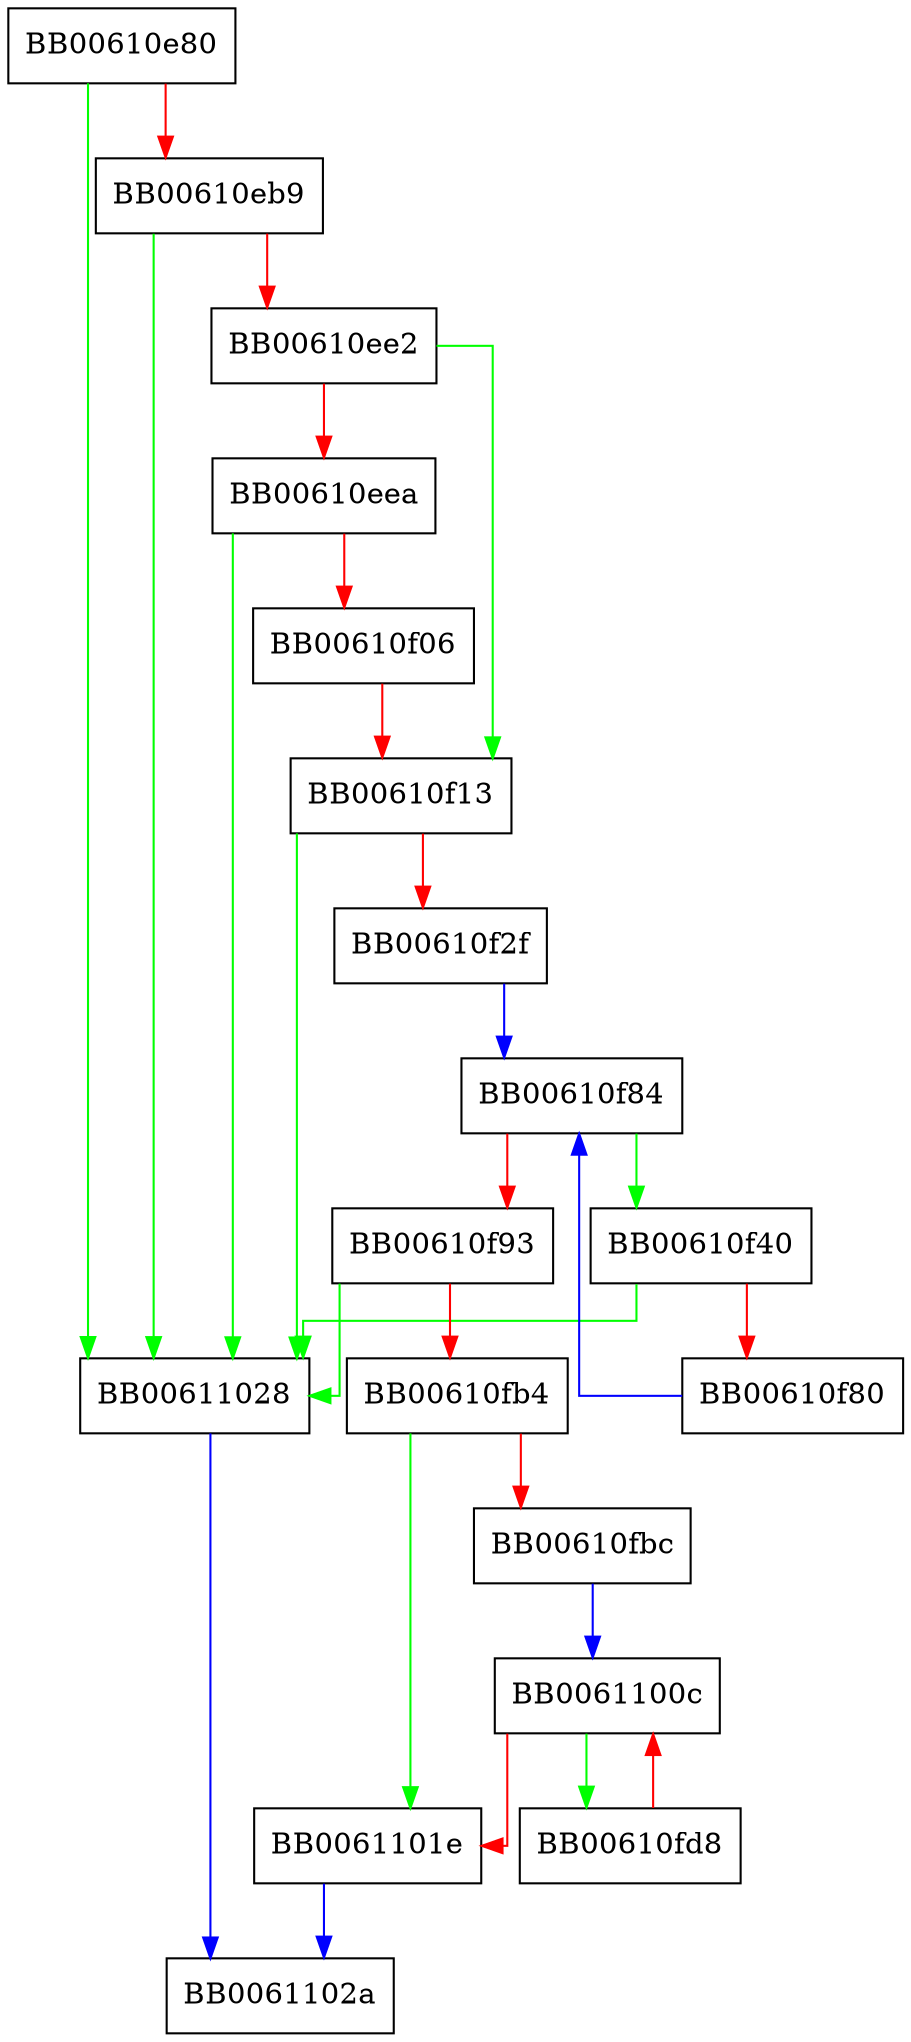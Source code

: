 digraph OCSP_REQUEST_print {
  node [shape="box"];
  graph [splines=ortho];
  BB00610e80 -> BB00611028 [color="green"];
  BB00610e80 -> BB00610eb9 [color="red"];
  BB00610eb9 -> BB00611028 [color="green"];
  BB00610eb9 -> BB00610ee2 [color="red"];
  BB00610ee2 -> BB00610f13 [color="green"];
  BB00610ee2 -> BB00610eea [color="red"];
  BB00610eea -> BB00611028 [color="green"];
  BB00610eea -> BB00610f06 [color="red"];
  BB00610f06 -> BB00610f13 [color="red"];
  BB00610f13 -> BB00611028 [color="green"];
  BB00610f13 -> BB00610f2f [color="red"];
  BB00610f2f -> BB00610f84 [color="blue"];
  BB00610f40 -> BB00611028 [color="green"];
  BB00610f40 -> BB00610f80 [color="red"];
  BB00610f80 -> BB00610f84 [color="blue"];
  BB00610f84 -> BB00610f40 [color="green"];
  BB00610f84 -> BB00610f93 [color="red"];
  BB00610f93 -> BB00611028 [color="green"];
  BB00610f93 -> BB00610fb4 [color="red"];
  BB00610fb4 -> BB0061101e [color="green"];
  BB00610fb4 -> BB00610fbc [color="red"];
  BB00610fbc -> BB0061100c [color="blue"];
  BB00610fd8 -> BB0061100c [color="red"];
  BB0061100c -> BB00610fd8 [color="green"];
  BB0061100c -> BB0061101e [color="red"];
  BB0061101e -> BB0061102a [color="blue"];
  BB00611028 -> BB0061102a [color="blue"];
}